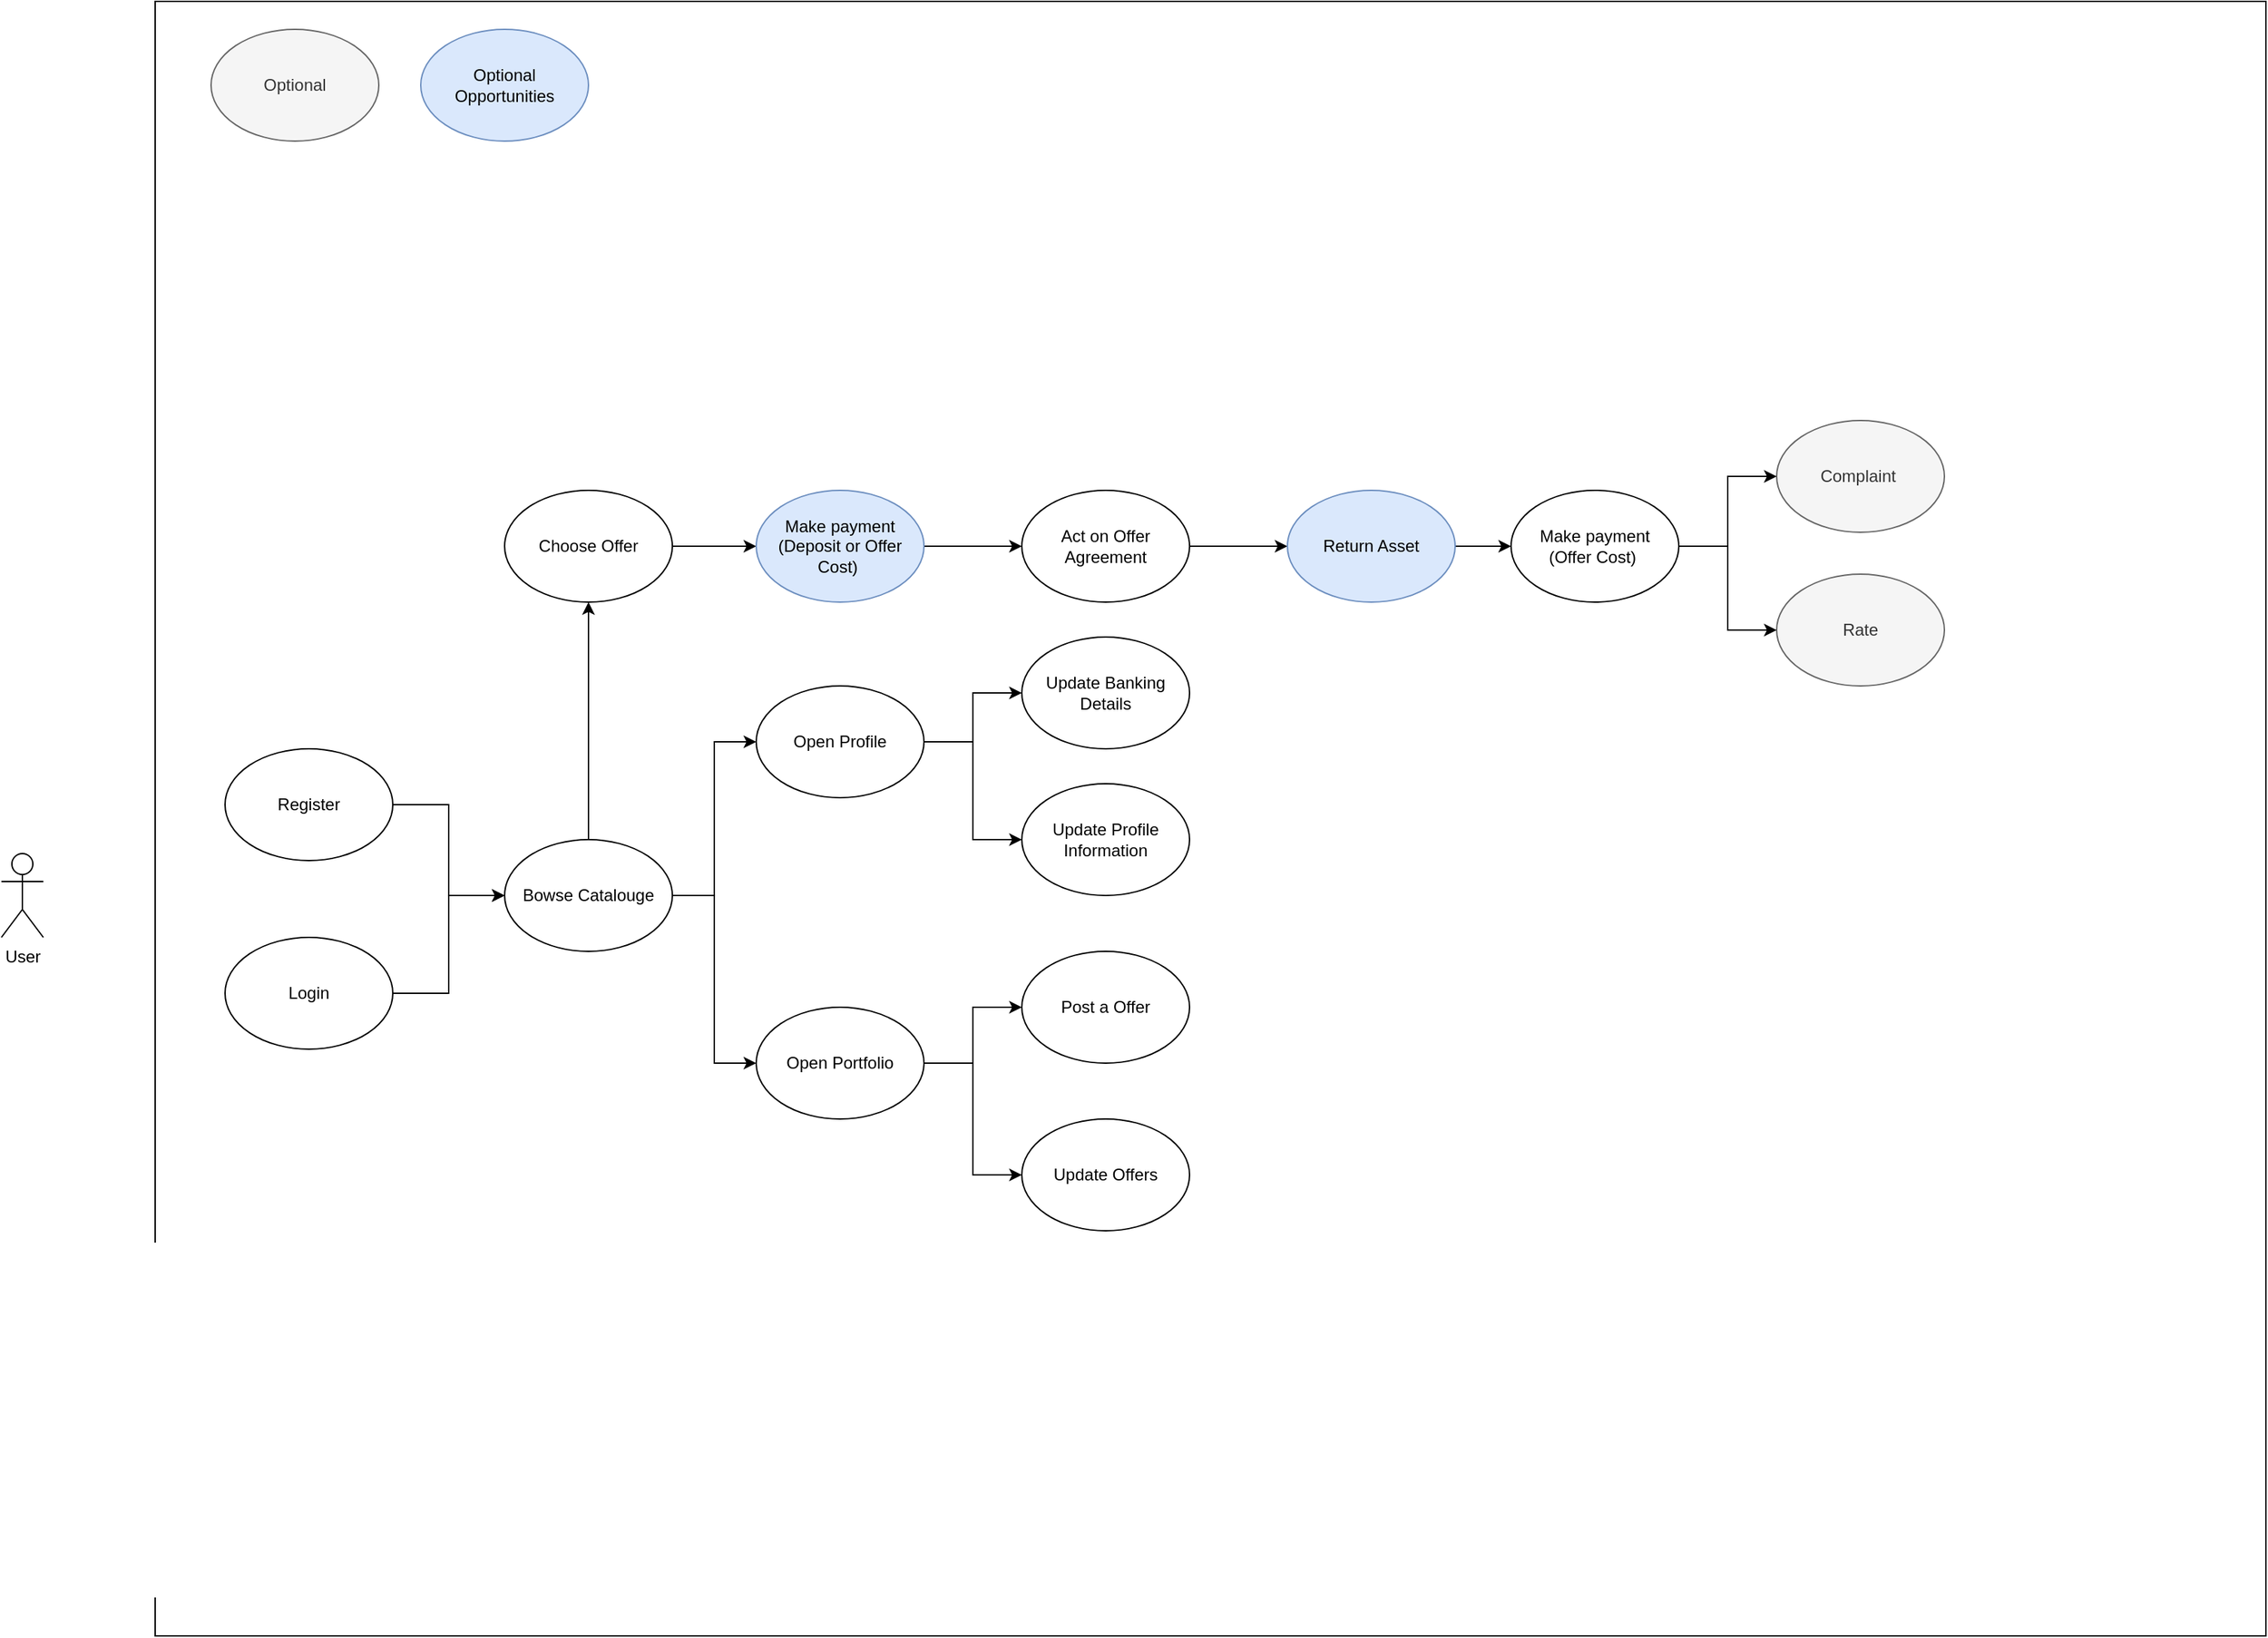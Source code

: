 <mxfile version="24.7.7">
  <diagram name="Page-1" id="aaa8_JVOS-4LMMhdnph_">
    <mxGraphModel dx="2842" dy="2690" grid="1" gridSize="10" guides="1" tooltips="1" connect="1" arrows="1" fold="1" page="1" pageScale="1" pageWidth="850" pageHeight="1100" math="0" shadow="0">
      <root>
        <mxCell id="0" />
        <mxCell id="1" parent="0" />
        <mxCell id="VCP87kzTog4h1_V5pYS--6" value="" style="rounded=0;whiteSpace=wrap;html=1;" parent="1" vertex="1">
          <mxGeometry x="-240" y="-250" width="1510" height="1170" as="geometry" />
        </mxCell>
        <mxCell id="VCP87kzTog4h1_V5pYS--1" value="User" style="shape=umlActor;verticalLabelPosition=bottom;verticalAlign=top;html=1;outlineConnect=0;" parent="1" vertex="1">
          <mxGeometry x="-350" y="360" width="30" height="60" as="geometry" />
        </mxCell>
        <mxCell id="7ePUy_ltTC8PMzRISyX0-16" style="edgeStyle=orthogonalEdgeStyle;rounded=0;orthogonalLoop=1;jettySize=auto;html=1;" edge="1" parent="1" source="VCP87kzTog4h1_V5pYS--17" target="VCP87kzTog4h1_V5pYS--20">
          <mxGeometry relative="1" as="geometry" />
        </mxCell>
        <mxCell id="VCP87kzTog4h1_V5pYS--17" value="Choose Offer" style="ellipse;whiteSpace=wrap;html=1;" parent="1" vertex="1">
          <mxGeometry x="10" y="100" width="120" height="80" as="geometry" />
        </mxCell>
        <mxCell id="7ePUy_ltTC8PMzRISyX0-17" style="edgeStyle=orthogonalEdgeStyle;rounded=0;orthogonalLoop=1;jettySize=auto;html=1;" edge="1" parent="1" source="VCP87kzTog4h1_V5pYS--20" target="VCP87kzTog4h1_V5pYS--21">
          <mxGeometry relative="1" as="geometry" />
        </mxCell>
        <mxCell id="VCP87kzTog4h1_V5pYS--20" value="&lt;span style=&quot;font-weight: normal;&quot;&gt;Make payment&lt;/span&gt;&lt;div&gt;&lt;span style=&quot;font-weight: normal;&quot;&gt;(Deposit or Offer Cost)&amp;nbsp;&lt;/span&gt;&lt;/div&gt;" style="ellipse;whiteSpace=wrap;html=1;fontStyle=1;fillColor=#dae8fc;strokeColor=#6c8ebf;" parent="1" vertex="1">
          <mxGeometry x="190" y="100" width="120" height="80" as="geometry" />
        </mxCell>
        <mxCell id="7ePUy_ltTC8PMzRISyX0-18" style="edgeStyle=orthogonalEdgeStyle;rounded=0;orthogonalLoop=1;jettySize=auto;html=1;" edge="1" parent="1" source="VCP87kzTog4h1_V5pYS--21" target="VCP87kzTog4h1_V5pYS--23">
          <mxGeometry relative="1" as="geometry" />
        </mxCell>
        <mxCell id="VCP87kzTog4h1_V5pYS--21" value="Act on Offer Agreement" style="ellipse;whiteSpace=wrap;html=1;" parent="1" vertex="1">
          <mxGeometry x="380" y="100" width="120" height="80" as="geometry" />
        </mxCell>
        <mxCell id="7ePUy_ltTC8PMzRISyX0-19" style="edgeStyle=orthogonalEdgeStyle;rounded=0;orthogonalLoop=1;jettySize=auto;html=1;" edge="1" parent="1" source="VCP87kzTog4h1_V5pYS--23" target="VCP87kzTog4h1_V5pYS--54">
          <mxGeometry relative="1" as="geometry" />
        </mxCell>
        <mxCell id="VCP87kzTog4h1_V5pYS--23" value="Return Asset" style="ellipse;whiteSpace=wrap;html=1;fillColor=#dae8fc;strokeColor=#6c8ebf;" parent="1" vertex="1">
          <mxGeometry x="570" y="100" width="120" height="80" as="geometry" />
        </mxCell>
        <mxCell id="VCP87kzTog4h1_V5pYS--26" value="Rate" style="ellipse;whiteSpace=wrap;html=1;fillColor=#f5f5f5;fontColor=#333333;strokeColor=#666666;" parent="1" vertex="1">
          <mxGeometry x="920" y="160" width="120" height="80" as="geometry" />
        </mxCell>
        <mxCell id="VCP87kzTog4h1_V5pYS--40" value="Complaint&amp;nbsp;" style="ellipse;whiteSpace=wrap;html=1;fillColor=#f5f5f5;fontColor=#333333;strokeColor=#666666;" parent="1" vertex="1">
          <mxGeometry x="920" y="50" width="120" height="80" as="geometry" />
        </mxCell>
        <mxCell id="7ePUy_ltTC8PMzRISyX0-11" style="edgeStyle=orthogonalEdgeStyle;rounded=0;orthogonalLoop=1;jettySize=auto;html=1;" edge="1" parent="1" source="VCP87kzTog4h1_V5pYS--41" target="7ePUy_ltTC8PMzRISyX0-9">
          <mxGeometry relative="1" as="geometry" />
        </mxCell>
        <mxCell id="VCP87kzTog4h1_V5pYS--41" value="Register" style="ellipse;whiteSpace=wrap;html=1;" parent="1" vertex="1">
          <mxGeometry x="-190" y="285" width="120" height="80" as="geometry" />
        </mxCell>
        <mxCell id="VCP87kzTog4h1_V5pYS--56" style="edgeStyle=orthogonalEdgeStyle;rounded=0;orthogonalLoop=1;jettySize=auto;html=1;" parent="1" source="VCP87kzTog4h1_V5pYS--54" target="VCP87kzTog4h1_V5pYS--40" edge="1">
          <mxGeometry relative="1" as="geometry" />
        </mxCell>
        <mxCell id="VCP87kzTog4h1_V5pYS--57" style="edgeStyle=orthogonalEdgeStyle;rounded=0;orthogonalLoop=1;jettySize=auto;html=1;" parent="1" source="VCP87kzTog4h1_V5pYS--54" target="VCP87kzTog4h1_V5pYS--26" edge="1">
          <mxGeometry relative="1" as="geometry" />
        </mxCell>
        <mxCell id="VCP87kzTog4h1_V5pYS--54" value="&lt;span style=&quot;font-weight: normal;&quot;&gt;Make payment&lt;/span&gt;&lt;div&gt;&lt;span style=&quot;font-weight: normal;&quot;&gt;(Offer Cost)&amp;nbsp;&lt;/span&gt;&lt;/div&gt;" style="ellipse;whiteSpace=wrap;html=1;fontStyle=1;" parent="1" vertex="1">
          <mxGeometry x="730" y="100" width="120" height="80" as="geometry" />
        </mxCell>
        <mxCell id="7ePUy_ltTC8PMzRISyX0-20" style="edgeStyle=orthogonalEdgeStyle;rounded=0;orthogonalLoop=1;jettySize=auto;html=1;" edge="1" parent="1" source="VCP87kzTog4h1_V5pYS--58" target="7ePUy_ltTC8PMzRISyX0-4">
          <mxGeometry relative="1" as="geometry" />
        </mxCell>
        <mxCell id="7ePUy_ltTC8PMzRISyX0-21" style="edgeStyle=orthogonalEdgeStyle;rounded=0;orthogonalLoop=1;jettySize=auto;html=1;" edge="1" parent="1" source="VCP87kzTog4h1_V5pYS--58" target="7ePUy_ltTC8PMzRISyX0-1">
          <mxGeometry relative="1" as="geometry" />
        </mxCell>
        <mxCell id="VCP87kzTog4h1_V5pYS--58" value="Open Profile" style="ellipse;whiteSpace=wrap;html=1;" parent="1" vertex="1">
          <mxGeometry x="190" y="240" width="120" height="80" as="geometry" />
        </mxCell>
        <mxCell id="VCP87kzTog4h1_V5pYS--60" value="Update Offers" style="ellipse;whiteSpace=wrap;html=1;" parent="1" vertex="1">
          <mxGeometry x="380" y="550" width="120" height="80" as="geometry" />
        </mxCell>
        <mxCell id="VCP87kzTog4h1_V5pYS--62" value="Optional" style="ellipse;whiteSpace=wrap;html=1;fillColor=#f5f5f5;fontColor=#333333;strokeColor=#666666;" parent="1" vertex="1">
          <mxGeometry x="-200" y="-230" width="120" height="80" as="geometry" />
        </mxCell>
        <mxCell id="VCP87kzTog4h1_V5pYS--63" value="Optional Opportunities" style="ellipse;whiteSpace=wrap;html=1;fillColor=#dae8fc;strokeColor=#6c8ebf;" parent="1" vertex="1">
          <mxGeometry x="-50" y="-230" width="120" height="80" as="geometry" />
        </mxCell>
        <mxCell id="7ePUy_ltTC8PMzRISyX0-1" value="Update Profile&lt;div&gt;Information&lt;/div&gt;" style="ellipse;whiteSpace=wrap;html=1;" vertex="1" parent="1">
          <mxGeometry x="380" y="310" width="120" height="80" as="geometry" />
        </mxCell>
        <mxCell id="7ePUy_ltTC8PMzRISyX0-4" value="Update Banking Details" style="ellipse;whiteSpace=wrap;html=1;" vertex="1" parent="1">
          <mxGeometry x="380" y="205" width="120" height="80" as="geometry" />
        </mxCell>
        <mxCell id="7ePUy_ltTC8PMzRISyX0-22" style="edgeStyle=orthogonalEdgeStyle;rounded=0;orthogonalLoop=1;jettySize=auto;html=1;" edge="1" parent="1" source="7ePUy_ltTC8PMzRISyX0-7" target="7ePUy_ltTC8PMzRISyX0-10">
          <mxGeometry relative="1" as="geometry" />
        </mxCell>
        <mxCell id="7ePUy_ltTC8PMzRISyX0-23" style="edgeStyle=orthogonalEdgeStyle;rounded=0;orthogonalLoop=1;jettySize=auto;html=1;" edge="1" parent="1" source="7ePUy_ltTC8PMzRISyX0-7" target="VCP87kzTog4h1_V5pYS--60">
          <mxGeometry relative="1" as="geometry" />
        </mxCell>
        <mxCell id="7ePUy_ltTC8PMzRISyX0-7" value="Open Portfolio" style="ellipse;whiteSpace=wrap;html=1;" vertex="1" parent="1">
          <mxGeometry x="190" y="470" width="120" height="80" as="geometry" />
        </mxCell>
        <mxCell id="7ePUy_ltTC8PMzRISyX0-12" style="edgeStyle=orthogonalEdgeStyle;rounded=0;orthogonalLoop=1;jettySize=auto;html=1;" edge="1" parent="1" source="7ePUy_ltTC8PMzRISyX0-8" target="7ePUy_ltTC8PMzRISyX0-9">
          <mxGeometry relative="1" as="geometry" />
        </mxCell>
        <mxCell id="7ePUy_ltTC8PMzRISyX0-8" value="Login" style="ellipse;whiteSpace=wrap;html=1;" vertex="1" parent="1">
          <mxGeometry x="-190" y="420" width="120" height="80" as="geometry" />
        </mxCell>
        <mxCell id="7ePUy_ltTC8PMzRISyX0-13" style="edgeStyle=orthogonalEdgeStyle;rounded=0;orthogonalLoop=1;jettySize=auto;html=1;entryX=0;entryY=0.5;entryDx=0;entryDy=0;" edge="1" parent="1" source="7ePUy_ltTC8PMzRISyX0-9" target="VCP87kzTog4h1_V5pYS--58">
          <mxGeometry relative="1" as="geometry" />
        </mxCell>
        <mxCell id="7ePUy_ltTC8PMzRISyX0-14" style="edgeStyle=orthogonalEdgeStyle;rounded=0;orthogonalLoop=1;jettySize=auto;html=1;entryX=0;entryY=0.5;entryDx=0;entryDy=0;" edge="1" parent="1" source="7ePUy_ltTC8PMzRISyX0-9" target="7ePUy_ltTC8PMzRISyX0-7">
          <mxGeometry relative="1" as="geometry" />
        </mxCell>
        <mxCell id="7ePUy_ltTC8PMzRISyX0-15" style="edgeStyle=orthogonalEdgeStyle;rounded=0;orthogonalLoop=1;jettySize=auto;html=1;" edge="1" parent="1" source="7ePUy_ltTC8PMzRISyX0-9" target="VCP87kzTog4h1_V5pYS--17">
          <mxGeometry relative="1" as="geometry" />
        </mxCell>
        <mxCell id="7ePUy_ltTC8PMzRISyX0-9" value="Bowse Catalouge" style="ellipse;whiteSpace=wrap;html=1;" vertex="1" parent="1">
          <mxGeometry x="10" y="350" width="120" height="80" as="geometry" />
        </mxCell>
        <mxCell id="7ePUy_ltTC8PMzRISyX0-10" value="Post a Offer" style="ellipse;whiteSpace=wrap;html=1;" vertex="1" parent="1">
          <mxGeometry x="380" y="430" width="120" height="80" as="geometry" />
        </mxCell>
      </root>
    </mxGraphModel>
  </diagram>
</mxfile>
